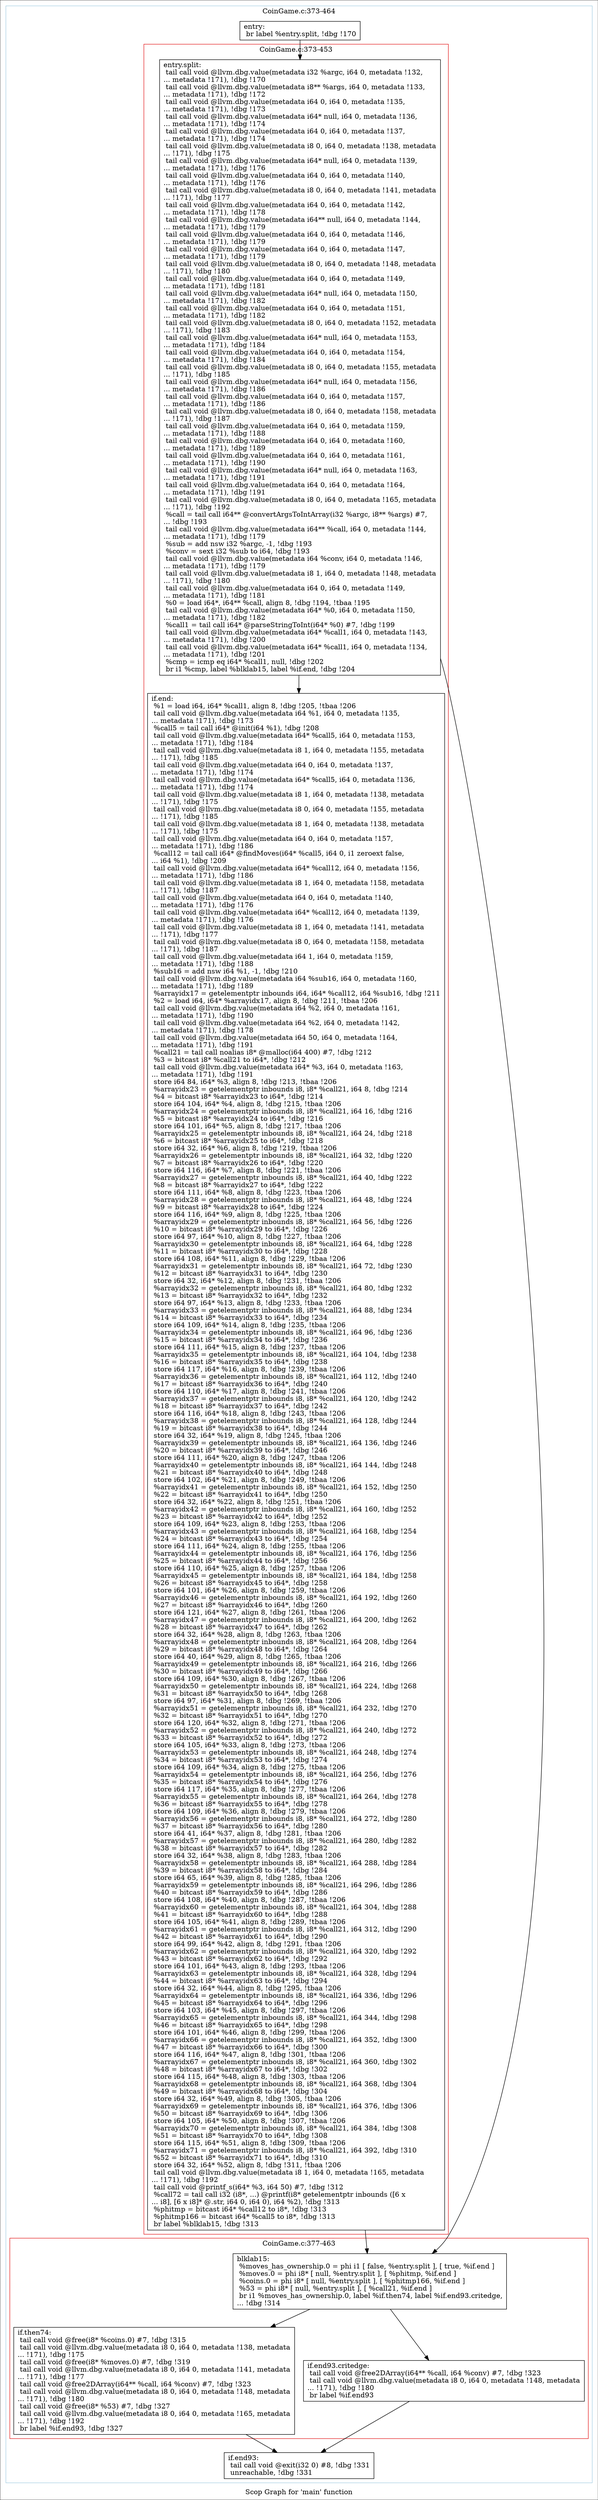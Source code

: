 digraph "Scop Graph for 'main' function" {
	label="Scop Graph for 'main' function";

	Node0x9562d30 [shape=record,label="{entry:\l  br label %entry.split, !dbg !170\l}"];
	Node0x9562d30 -> Node0x94fce20;
	Node0x94fce20 [shape=record,label="{entry.split:                                      \l  tail call void @llvm.dbg.value(metadata i32 %argc, i64 0, metadata !132,\l... metadata !171), !dbg !170\l  tail call void @llvm.dbg.value(metadata i8** %args, i64 0, metadata !133,\l... metadata !171), !dbg !172\l  tail call void @llvm.dbg.value(metadata i64 0, i64 0, metadata !135,\l... metadata !171), !dbg !173\l  tail call void @llvm.dbg.value(metadata i64* null, i64 0, metadata !136,\l... metadata !171), !dbg !174\l  tail call void @llvm.dbg.value(metadata i64 0, i64 0, metadata !137,\l... metadata !171), !dbg !174\l  tail call void @llvm.dbg.value(metadata i8 0, i64 0, metadata !138, metadata\l... !171), !dbg !175\l  tail call void @llvm.dbg.value(metadata i64* null, i64 0, metadata !139,\l... metadata !171), !dbg !176\l  tail call void @llvm.dbg.value(metadata i64 0, i64 0, metadata !140,\l... metadata !171), !dbg !176\l  tail call void @llvm.dbg.value(metadata i8 0, i64 0, metadata !141, metadata\l... !171), !dbg !177\l  tail call void @llvm.dbg.value(metadata i64 0, i64 0, metadata !142,\l... metadata !171), !dbg !178\l  tail call void @llvm.dbg.value(metadata i64** null, i64 0, metadata !144,\l... metadata !171), !dbg !179\l  tail call void @llvm.dbg.value(metadata i64 0, i64 0, metadata !146,\l... metadata !171), !dbg !179\l  tail call void @llvm.dbg.value(metadata i64 0, i64 0, metadata !147,\l... metadata !171), !dbg !179\l  tail call void @llvm.dbg.value(metadata i8 0, i64 0, metadata !148, metadata\l... !171), !dbg !180\l  tail call void @llvm.dbg.value(metadata i64 0, i64 0, metadata !149,\l... metadata !171), !dbg !181\l  tail call void @llvm.dbg.value(metadata i64* null, i64 0, metadata !150,\l... metadata !171), !dbg !182\l  tail call void @llvm.dbg.value(metadata i64 0, i64 0, metadata !151,\l... metadata !171), !dbg !182\l  tail call void @llvm.dbg.value(metadata i8 0, i64 0, metadata !152, metadata\l... !171), !dbg !183\l  tail call void @llvm.dbg.value(metadata i64* null, i64 0, metadata !153,\l... metadata !171), !dbg !184\l  tail call void @llvm.dbg.value(metadata i64 0, i64 0, metadata !154,\l... metadata !171), !dbg !184\l  tail call void @llvm.dbg.value(metadata i8 0, i64 0, metadata !155, metadata\l... !171), !dbg !185\l  tail call void @llvm.dbg.value(metadata i64* null, i64 0, metadata !156,\l... metadata !171), !dbg !186\l  tail call void @llvm.dbg.value(metadata i64 0, i64 0, metadata !157,\l... metadata !171), !dbg !186\l  tail call void @llvm.dbg.value(metadata i8 0, i64 0, metadata !158, metadata\l... !171), !dbg !187\l  tail call void @llvm.dbg.value(metadata i64 0, i64 0, metadata !159,\l... metadata !171), !dbg !188\l  tail call void @llvm.dbg.value(metadata i64 0, i64 0, metadata !160,\l... metadata !171), !dbg !189\l  tail call void @llvm.dbg.value(metadata i64 0, i64 0, metadata !161,\l... metadata !171), !dbg !190\l  tail call void @llvm.dbg.value(metadata i64* null, i64 0, metadata !163,\l... metadata !171), !dbg !191\l  tail call void @llvm.dbg.value(metadata i64 0, i64 0, metadata !164,\l... metadata !171), !dbg !191\l  tail call void @llvm.dbg.value(metadata i8 0, i64 0, metadata !165, metadata\l... !171), !dbg !192\l  %call = tail call i64** @convertArgsToIntArray(i32 %argc, i8** %args) #7,\l... !dbg !193\l  tail call void @llvm.dbg.value(metadata i64** %call, i64 0, metadata !144,\l... metadata !171), !dbg !179\l  %sub = add nsw i32 %argc, -1, !dbg !193\l  %conv = sext i32 %sub to i64, !dbg !193\l  tail call void @llvm.dbg.value(metadata i64 %conv, i64 0, metadata !146,\l... metadata !171), !dbg !179\l  tail call void @llvm.dbg.value(metadata i8 1, i64 0, metadata !148, metadata\l... !171), !dbg !180\l  tail call void @llvm.dbg.value(metadata i64 0, i64 0, metadata !149,\l... metadata !171), !dbg !181\l  %0 = load i64*, i64** %call, align 8, !dbg !194, !tbaa !195\l  tail call void @llvm.dbg.value(metadata i64* %0, i64 0, metadata !150,\l... metadata !171), !dbg !182\l  %call1 = tail call i64* @parseStringToInt(i64* %0) #7, !dbg !199\l  tail call void @llvm.dbg.value(metadata i64* %call1, i64 0, metadata !143,\l... metadata !171), !dbg !200\l  tail call void @llvm.dbg.value(metadata i64* %call1, i64 0, metadata !134,\l... metadata !171), !dbg !201\l  %cmp = icmp eq i64* %call1, null, !dbg !202\l  br i1 %cmp, label %blklab15, label %if.end, !dbg !204\l}"];
	Node0x94fce20 -> Node0x963e610;
	Node0x94fce20 -> Node0x95fca30;
	Node0x963e610 [shape=record,label="{blklab15:                                         \l  %moves_has_ownership.0 = phi i1 [ false, %entry.split ], [ true, %if.end ]\l  %moves.0 = phi i8* [ null, %entry.split ], [ %phitmp, %if.end ]\l  %coins.0 = phi i8* [ null, %entry.split ], [ %phitmp166, %if.end ]\l  %53 = phi i8* [ null, %entry.split ], [ %call21, %if.end ]\l  br i1 %moves_has_ownership.0, label %if.then74, label %if.end93.critedge,\l... !dbg !314\l}"];
	Node0x963e610 -> Node0x950b7c0;
	Node0x963e610 -> Node0x9545150;
	Node0x950b7c0 [shape=record,label="{if.then74:                                        \l  tail call void @free(i8* %coins.0) #7, !dbg !315\l  tail call void @llvm.dbg.value(metadata i8 0, i64 0, metadata !138, metadata\l... !171), !dbg !175\l  tail call void @free(i8* %moves.0) #7, !dbg !319\l  tail call void @llvm.dbg.value(metadata i8 0, i64 0, metadata !141, metadata\l... !171), !dbg !177\l  tail call void @free2DArray(i64** %call, i64 %conv) #7, !dbg !323\l  tail call void @llvm.dbg.value(metadata i8 0, i64 0, metadata !148, metadata\l... !171), !dbg !180\l  tail call void @free(i8* %53) #7, !dbg !327\l  tail call void @llvm.dbg.value(metadata i8 0, i64 0, metadata !165, metadata\l... !171), !dbg !192\l  br label %if.end93, !dbg !327\l}"];
	Node0x950b7c0 -> Node0x95178a0;
	Node0x95178a0 [shape=record,label="{if.end93:                                         \l  tail call void @exit(i32 0) #8, !dbg !331\l  unreachable, !dbg !331\l}"];
	Node0x9545150 [shape=record,label="{if.end93.critedge:                                \l  tail call void @free2DArray(i64** %call, i64 %conv) #7, !dbg !323\l  tail call void @llvm.dbg.value(metadata i8 0, i64 0, metadata !148, metadata\l... !171), !dbg !180\l  br label %if.end93\l}"];
	Node0x9545150 -> Node0x95178a0;
	Node0x95fca30 [shape=record,label="{if.end:                                           \l  %1 = load i64, i64* %call1, align 8, !dbg !205, !tbaa !206\l  tail call void @llvm.dbg.value(metadata i64 %1, i64 0, metadata !135,\l... metadata !171), !dbg !173\l  %call5 = tail call i64* @init(i64 %1), !dbg !208\l  tail call void @llvm.dbg.value(metadata i64* %call5, i64 0, metadata !153,\l... metadata !171), !dbg !184\l  tail call void @llvm.dbg.value(metadata i8 1, i64 0, metadata !155, metadata\l... !171), !dbg !185\l  tail call void @llvm.dbg.value(metadata i64 0, i64 0, metadata !137,\l... metadata !171), !dbg !174\l  tail call void @llvm.dbg.value(metadata i64* %call5, i64 0, metadata !136,\l... metadata !171), !dbg !174\l  tail call void @llvm.dbg.value(metadata i8 1, i64 0, metadata !138, metadata\l... !171), !dbg !175\l  tail call void @llvm.dbg.value(metadata i8 0, i64 0, metadata !155, metadata\l... !171), !dbg !185\l  tail call void @llvm.dbg.value(metadata i8 1, i64 0, metadata !138, metadata\l... !171), !dbg !175\l  tail call void @llvm.dbg.value(metadata i64 0, i64 0, metadata !157,\l... metadata !171), !dbg !186\l  %call12 = tail call i64* @findMoves(i64* %call5, i64 0, i1 zeroext false,\l... i64 %1), !dbg !209\l  tail call void @llvm.dbg.value(metadata i64* %call12, i64 0, metadata !156,\l... metadata !171), !dbg !186\l  tail call void @llvm.dbg.value(metadata i8 1, i64 0, metadata !158, metadata\l... !171), !dbg !187\l  tail call void @llvm.dbg.value(metadata i64 0, i64 0, metadata !140,\l... metadata !171), !dbg !176\l  tail call void @llvm.dbg.value(metadata i64* %call12, i64 0, metadata !139,\l... metadata !171), !dbg !176\l  tail call void @llvm.dbg.value(metadata i8 1, i64 0, metadata !141, metadata\l... !171), !dbg !177\l  tail call void @llvm.dbg.value(metadata i8 0, i64 0, metadata !158, metadata\l... !171), !dbg !187\l  tail call void @llvm.dbg.value(metadata i64 1, i64 0, metadata !159,\l... metadata !171), !dbg !188\l  %sub16 = add nsw i64 %1, -1, !dbg !210\l  tail call void @llvm.dbg.value(metadata i64 %sub16, i64 0, metadata !160,\l... metadata !171), !dbg !189\l  %arrayidx17 = getelementptr inbounds i64, i64* %call12, i64 %sub16, !dbg !211\l  %2 = load i64, i64* %arrayidx17, align 8, !dbg !211, !tbaa !206\l  tail call void @llvm.dbg.value(metadata i64 %2, i64 0, metadata !161,\l... metadata !171), !dbg !190\l  tail call void @llvm.dbg.value(metadata i64 %2, i64 0, metadata !142,\l... metadata !171), !dbg !178\l  tail call void @llvm.dbg.value(metadata i64 50, i64 0, metadata !164,\l... metadata !171), !dbg !191\l  %call21 = tail call noalias i8* @malloc(i64 400) #7, !dbg !212\l  %3 = bitcast i8* %call21 to i64*, !dbg !212\l  tail call void @llvm.dbg.value(metadata i64* %3, i64 0, metadata !163,\l... metadata !171), !dbg !191\l  store i64 84, i64* %3, align 8, !dbg !213, !tbaa !206\l  %arrayidx23 = getelementptr inbounds i8, i8* %call21, i64 8, !dbg !214\l  %4 = bitcast i8* %arrayidx23 to i64*, !dbg !214\l  store i64 104, i64* %4, align 8, !dbg !215, !tbaa !206\l  %arrayidx24 = getelementptr inbounds i8, i8* %call21, i64 16, !dbg !216\l  %5 = bitcast i8* %arrayidx24 to i64*, !dbg !216\l  store i64 101, i64* %5, align 8, !dbg !217, !tbaa !206\l  %arrayidx25 = getelementptr inbounds i8, i8* %call21, i64 24, !dbg !218\l  %6 = bitcast i8* %arrayidx25 to i64*, !dbg !218\l  store i64 32, i64* %6, align 8, !dbg !219, !tbaa !206\l  %arrayidx26 = getelementptr inbounds i8, i8* %call21, i64 32, !dbg !220\l  %7 = bitcast i8* %arrayidx26 to i64*, !dbg !220\l  store i64 116, i64* %7, align 8, !dbg !221, !tbaa !206\l  %arrayidx27 = getelementptr inbounds i8, i8* %call21, i64 40, !dbg !222\l  %8 = bitcast i8* %arrayidx27 to i64*, !dbg !222\l  store i64 111, i64* %8, align 8, !dbg !223, !tbaa !206\l  %arrayidx28 = getelementptr inbounds i8, i8* %call21, i64 48, !dbg !224\l  %9 = bitcast i8* %arrayidx28 to i64*, !dbg !224\l  store i64 116, i64* %9, align 8, !dbg !225, !tbaa !206\l  %arrayidx29 = getelementptr inbounds i8, i8* %call21, i64 56, !dbg !226\l  %10 = bitcast i8* %arrayidx29 to i64*, !dbg !226\l  store i64 97, i64* %10, align 8, !dbg !227, !tbaa !206\l  %arrayidx30 = getelementptr inbounds i8, i8* %call21, i64 64, !dbg !228\l  %11 = bitcast i8* %arrayidx30 to i64*, !dbg !228\l  store i64 108, i64* %11, align 8, !dbg !229, !tbaa !206\l  %arrayidx31 = getelementptr inbounds i8, i8* %call21, i64 72, !dbg !230\l  %12 = bitcast i8* %arrayidx31 to i64*, !dbg !230\l  store i64 32, i64* %12, align 8, !dbg !231, !tbaa !206\l  %arrayidx32 = getelementptr inbounds i8, i8* %call21, i64 80, !dbg !232\l  %13 = bitcast i8* %arrayidx32 to i64*, !dbg !232\l  store i64 97, i64* %13, align 8, !dbg !233, !tbaa !206\l  %arrayidx33 = getelementptr inbounds i8, i8* %call21, i64 88, !dbg !234\l  %14 = bitcast i8* %arrayidx33 to i64*, !dbg !234\l  store i64 109, i64* %14, align 8, !dbg !235, !tbaa !206\l  %arrayidx34 = getelementptr inbounds i8, i8* %call21, i64 96, !dbg !236\l  %15 = bitcast i8* %arrayidx34 to i64*, !dbg !236\l  store i64 111, i64* %15, align 8, !dbg !237, !tbaa !206\l  %arrayidx35 = getelementptr inbounds i8, i8* %call21, i64 104, !dbg !238\l  %16 = bitcast i8* %arrayidx35 to i64*, !dbg !238\l  store i64 117, i64* %16, align 8, !dbg !239, !tbaa !206\l  %arrayidx36 = getelementptr inbounds i8, i8* %call21, i64 112, !dbg !240\l  %17 = bitcast i8* %arrayidx36 to i64*, !dbg !240\l  store i64 110, i64* %17, align 8, !dbg !241, !tbaa !206\l  %arrayidx37 = getelementptr inbounds i8, i8* %call21, i64 120, !dbg !242\l  %18 = bitcast i8* %arrayidx37 to i64*, !dbg !242\l  store i64 116, i64* %18, align 8, !dbg !243, !tbaa !206\l  %arrayidx38 = getelementptr inbounds i8, i8* %call21, i64 128, !dbg !244\l  %19 = bitcast i8* %arrayidx38 to i64*, !dbg !244\l  store i64 32, i64* %19, align 8, !dbg !245, !tbaa !206\l  %arrayidx39 = getelementptr inbounds i8, i8* %call21, i64 136, !dbg !246\l  %20 = bitcast i8* %arrayidx39 to i64*, !dbg !246\l  store i64 111, i64* %20, align 8, !dbg !247, !tbaa !206\l  %arrayidx40 = getelementptr inbounds i8, i8* %call21, i64 144, !dbg !248\l  %21 = bitcast i8* %arrayidx40 to i64*, !dbg !248\l  store i64 102, i64* %21, align 8, !dbg !249, !tbaa !206\l  %arrayidx41 = getelementptr inbounds i8, i8* %call21, i64 152, !dbg !250\l  %22 = bitcast i8* %arrayidx41 to i64*, !dbg !250\l  store i64 32, i64* %22, align 8, !dbg !251, !tbaa !206\l  %arrayidx42 = getelementptr inbounds i8, i8* %call21, i64 160, !dbg !252\l  %23 = bitcast i8* %arrayidx42 to i64*, !dbg !252\l  store i64 109, i64* %23, align 8, !dbg !253, !tbaa !206\l  %arrayidx43 = getelementptr inbounds i8, i8* %call21, i64 168, !dbg !254\l  %24 = bitcast i8* %arrayidx43 to i64*, !dbg !254\l  store i64 111, i64* %24, align 8, !dbg !255, !tbaa !206\l  %arrayidx44 = getelementptr inbounds i8, i8* %call21, i64 176, !dbg !256\l  %25 = bitcast i8* %arrayidx44 to i64*, !dbg !256\l  store i64 110, i64* %25, align 8, !dbg !257, !tbaa !206\l  %arrayidx45 = getelementptr inbounds i8, i8* %call21, i64 184, !dbg !258\l  %26 = bitcast i8* %arrayidx45 to i64*, !dbg !258\l  store i64 101, i64* %26, align 8, !dbg !259, !tbaa !206\l  %arrayidx46 = getelementptr inbounds i8, i8* %call21, i64 192, !dbg !260\l  %27 = bitcast i8* %arrayidx46 to i64*, !dbg !260\l  store i64 121, i64* %27, align 8, !dbg !261, !tbaa !206\l  %arrayidx47 = getelementptr inbounds i8, i8* %call21, i64 200, !dbg !262\l  %28 = bitcast i8* %arrayidx47 to i64*, !dbg !262\l  store i64 32, i64* %28, align 8, !dbg !263, !tbaa !206\l  %arrayidx48 = getelementptr inbounds i8, i8* %call21, i64 208, !dbg !264\l  %29 = bitcast i8* %arrayidx48 to i64*, !dbg !264\l  store i64 40, i64* %29, align 8, !dbg !265, !tbaa !206\l  %arrayidx49 = getelementptr inbounds i8, i8* %call21, i64 216, !dbg !266\l  %30 = bitcast i8* %arrayidx49 to i64*, !dbg !266\l  store i64 109, i64* %30, align 8, !dbg !267, !tbaa !206\l  %arrayidx50 = getelementptr inbounds i8, i8* %call21, i64 224, !dbg !268\l  %31 = bitcast i8* %arrayidx50 to i64*, !dbg !268\l  store i64 97, i64* %31, align 8, !dbg !269, !tbaa !206\l  %arrayidx51 = getelementptr inbounds i8, i8* %call21, i64 232, !dbg !270\l  %32 = bitcast i8* %arrayidx51 to i64*, !dbg !270\l  store i64 120, i64* %32, align 8, !dbg !271, !tbaa !206\l  %arrayidx52 = getelementptr inbounds i8, i8* %call21, i64 240, !dbg !272\l  %33 = bitcast i8* %arrayidx52 to i64*, !dbg !272\l  store i64 105, i64* %33, align 8, !dbg !273, !tbaa !206\l  %arrayidx53 = getelementptr inbounds i8, i8* %call21, i64 248, !dbg !274\l  %34 = bitcast i8* %arrayidx53 to i64*, !dbg !274\l  store i64 109, i64* %34, align 8, !dbg !275, !tbaa !206\l  %arrayidx54 = getelementptr inbounds i8, i8* %call21, i64 256, !dbg !276\l  %35 = bitcast i8* %arrayidx54 to i64*, !dbg !276\l  store i64 117, i64* %35, align 8, !dbg !277, !tbaa !206\l  %arrayidx55 = getelementptr inbounds i8, i8* %call21, i64 264, !dbg !278\l  %36 = bitcast i8* %arrayidx55 to i64*, !dbg !278\l  store i64 109, i64* %36, align 8, !dbg !279, !tbaa !206\l  %arrayidx56 = getelementptr inbounds i8, i8* %call21, i64 272, !dbg !280\l  %37 = bitcast i8* %arrayidx56 to i64*, !dbg !280\l  store i64 41, i64* %37, align 8, !dbg !281, !tbaa !206\l  %arrayidx57 = getelementptr inbounds i8, i8* %call21, i64 280, !dbg !282\l  %38 = bitcast i8* %arrayidx57 to i64*, !dbg !282\l  store i64 32, i64* %38, align 8, !dbg !283, !tbaa !206\l  %arrayidx58 = getelementptr inbounds i8, i8* %call21, i64 288, !dbg !284\l  %39 = bitcast i8* %arrayidx58 to i64*, !dbg !284\l  store i64 65, i64* %39, align 8, !dbg !285, !tbaa !206\l  %arrayidx59 = getelementptr inbounds i8, i8* %call21, i64 296, !dbg !286\l  %40 = bitcast i8* %arrayidx59 to i64*, !dbg !286\l  store i64 108, i64* %40, align 8, !dbg !287, !tbaa !206\l  %arrayidx60 = getelementptr inbounds i8, i8* %call21, i64 304, !dbg !288\l  %41 = bitcast i8* %arrayidx60 to i64*, !dbg !288\l  store i64 105, i64* %41, align 8, !dbg !289, !tbaa !206\l  %arrayidx61 = getelementptr inbounds i8, i8* %call21, i64 312, !dbg !290\l  %42 = bitcast i8* %arrayidx61 to i64*, !dbg !290\l  store i64 99, i64* %42, align 8, !dbg !291, !tbaa !206\l  %arrayidx62 = getelementptr inbounds i8, i8* %call21, i64 320, !dbg !292\l  %43 = bitcast i8* %arrayidx62 to i64*, !dbg !292\l  store i64 101, i64* %43, align 8, !dbg !293, !tbaa !206\l  %arrayidx63 = getelementptr inbounds i8, i8* %call21, i64 328, !dbg !294\l  %44 = bitcast i8* %arrayidx63 to i64*, !dbg !294\l  store i64 32, i64* %44, align 8, !dbg !295, !tbaa !206\l  %arrayidx64 = getelementptr inbounds i8, i8* %call21, i64 336, !dbg !296\l  %45 = bitcast i8* %arrayidx64 to i64*, !dbg !296\l  store i64 103, i64* %45, align 8, !dbg !297, !tbaa !206\l  %arrayidx65 = getelementptr inbounds i8, i8* %call21, i64 344, !dbg !298\l  %46 = bitcast i8* %arrayidx65 to i64*, !dbg !298\l  store i64 101, i64* %46, align 8, !dbg !299, !tbaa !206\l  %arrayidx66 = getelementptr inbounds i8, i8* %call21, i64 352, !dbg !300\l  %47 = bitcast i8* %arrayidx66 to i64*, !dbg !300\l  store i64 116, i64* %47, align 8, !dbg !301, !tbaa !206\l  %arrayidx67 = getelementptr inbounds i8, i8* %call21, i64 360, !dbg !302\l  %48 = bitcast i8* %arrayidx67 to i64*, !dbg !302\l  store i64 115, i64* %48, align 8, !dbg !303, !tbaa !206\l  %arrayidx68 = getelementptr inbounds i8, i8* %call21, i64 368, !dbg !304\l  %49 = bitcast i8* %arrayidx68 to i64*, !dbg !304\l  store i64 32, i64* %49, align 8, !dbg !305, !tbaa !206\l  %arrayidx69 = getelementptr inbounds i8, i8* %call21, i64 376, !dbg !306\l  %50 = bitcast i8* %arrayidx69 to i64*, !dbg !306\l  store i64 105, i64* %50, align 8, !dbg !307, !tbaa !206\l  %arrayidx70 = getelementptr inbounds i8, i8* %call21, i64 384, !dbg !308\l  %51 = bitcast i8* %arrayidx70 to i64*, !dbg !308\l  store i64 115, i64* %51, align 8, !dbg !309, !tbaa !206\l  %arrayidx71 = getelementptr inbounds i8, i8* %call21, i64 392, !dbg !310\l  %52 = bitcast i8* %arrayidx71 to i64*, !dbg !310\l  store i64 32, i64* %52, align 8, !dbg !311, !tbaa !206\l  tail call void @llvm.dbg.value(metadata i8 1, i64 0, metadata !165, metadata\l... !171), !dbg !192\l  tail call void @printf_s(i64* %3, i64 50) #7, !dbg !312\l  %call72 = tail call i32 (i8*, ...) @printf(i8* getelementptr inbounds ([6 x\l... i8], [6 x i8]* @.str, i64 0, i64 0), i64 %2), !dbg !313\l  %phitmp = bitcast i64* %call12 to i8*, !dbg !313\l  %phitmp166 = bitcast i64* %call5 to i8*, !dbg !313\l  br label %blklab15, !dbg !313\l}"];
	Node0x95fca30 -> Node0x963e610;
	colorscheme = "paired12"
        subgraph cluster_0x952a490 {
          label = "CoinGame.c:373-464
";
          style = solid;
          color = 1
          subgraph cluster_0x95418c0 {
            label = "CoinGame.c:373-453
";
            style = solid;
            color = 6
            Node0x94fce20;
            Node0x95fca30;
          }
          subgraph cluster_0x951ae50 {
            label = "CoinGame.c:377-463
";
            style = solid;
            color = 6
            Node0x963e610;
            Node0x950b7c0;
            Node0x9545150;
          }
          Node0x9562d30;
          Node0x95178a0;
        }
}
